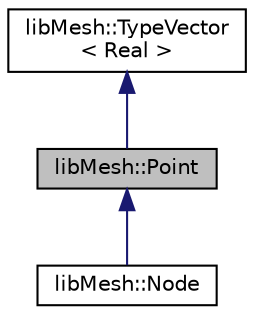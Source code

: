 digraph "libMesh::Point"
{
  edge [fontname="Helvetica",fontsize="10",labelfontname="Helvetica",labelfontsize="10"];
  node [fontname="Helvetica",fontsize="10",shape=record];
  Node1 [label="libMesh::Point",height=0.2,width=0.4,color="black", fillcolor="grey75", style="filled", fontcolor="black"];
  Node2 -> Node1 [dir="back",color="midnightblue",fontsize="10",style="solid",fontname="Helvetica"];
  Node2 [label="libMesh::TypeVector\l\< Real \>",height=0.2,width=0.4,color="black", fillcolor="white", style="filled",URL="$classlibMesh_1_1TypeVector.html"];
  Node1 -> Node3 [dir="back",color="midnightblue",fontsize="10",style="solid",fontname="Helvetica"];
  Node3 [label="libMesh::Node",height=0.2,width=0.4,color="black", fillcolor="white", style="filled",URL="$classlibMesh_1_1Node.html",tooltip="A geometric point in (x,y,z) space associated with a DOF. "];
}
